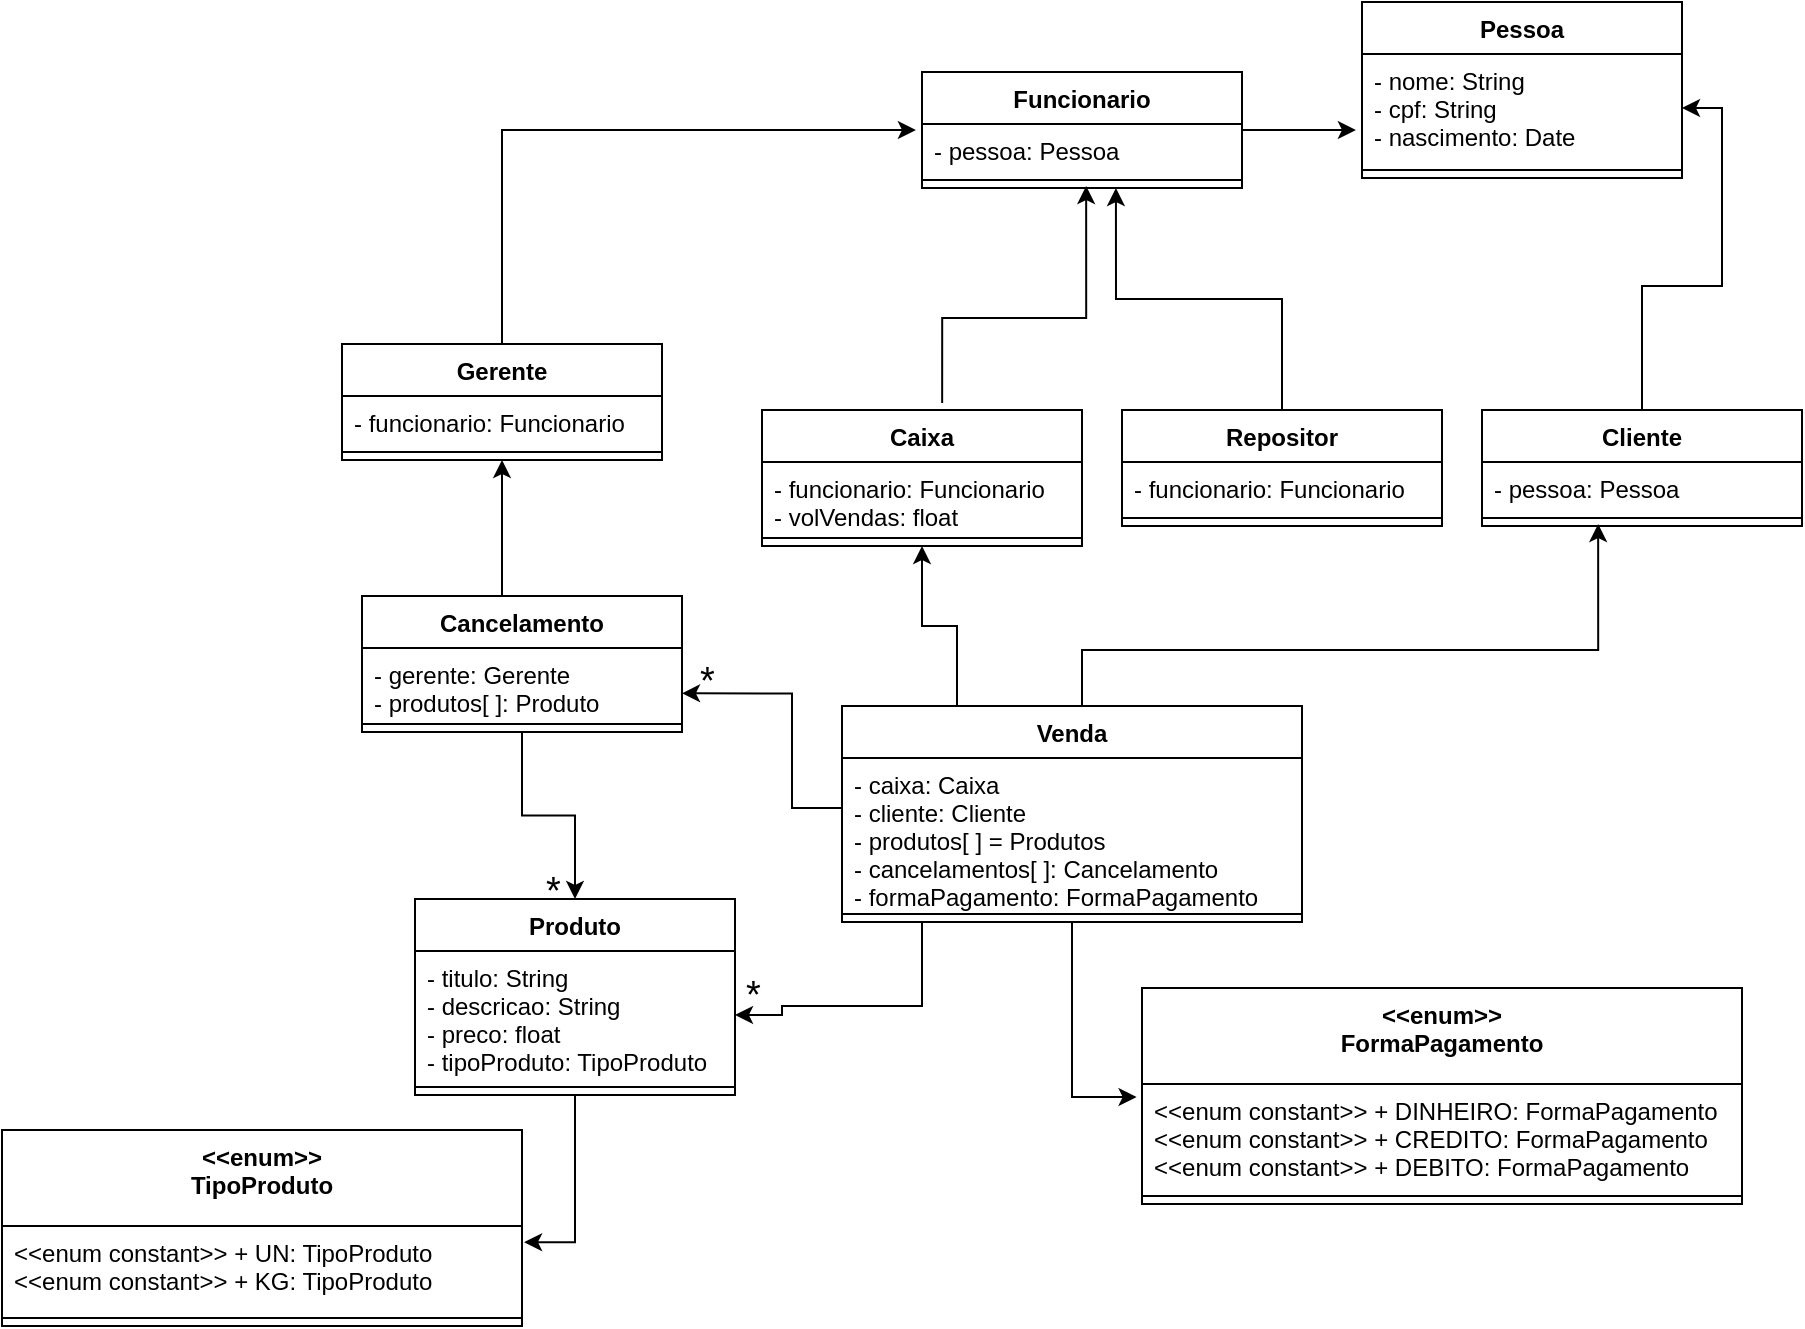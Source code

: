 <mxfile version="10.6.3" type="github"><diagram id="skOwQ8mccwfuW3g9opW-" name="questao_1"><mxGraphModel dx="988" dy="569" grid="1" gridSize="10" guides="1" tooltips="1" connect="1" arrows="1" fold="1" page="1" pageScale="1" pageWidth="827" pageHeight="1169" math="0" shadow="0"><root><mxCell id="0"/><mxCell id="1" parent="0"/><mxCell id="5dW0PdstuPD5LDPFEB0m-41" style="edgeStyle=orthogonalEdgeStyle;rounded=0;orthogonalLoop=1;jettySize=auto;html=1;entryX=0.513;entryY=0.875;entryDx=0;entryDy=0;entryPerimeter=0;exitX=0.563;exitY=-0.052;exitDx=0;exitDy=0;exitPerimeter=0;" parent="1" source="5dW0PdstuPD5LDPFEB0m-124" target="5dW0PdstuPD5LDPFEB0m-114" edge="1"><mxGeometry relative="1" as="geometry"><mxPoint x="940" y="334" as="sourcePoint"/><mxPoint x="1012" y="217" as="targetPoint"/><Array as="points"><mxPoint x="940" y="276"/><mxPoint x="1012" y="276"/></Array></mxGeometry></mxCell><mxCell id="5dW0PdstuPD5LDPFEB0m-46" style="edgeStyle=orthogonalEdgeStyle;rounded=0;orthogonalLoop=1;jettySize=auto;html=1;entryX=0.606;entryY=1;entryDx=0;entryDy=0;entryPerimeter=0;exitX=0.5;exitY=0;exitDx=0;exitDy=0;" parent="1" source="5dW0PdstuPD5LDPFEB0m-127" target="5dW0PdstuPD5LDPFEB0m-114" edge="1"><mxGeometry relative="1" as="geometry"><mxPoint x="1030" y="217" as="targetPoint"/><mxPoint x="1110" y="300" as="sourcePoint"/></mxGeometry></mxCell><mxCell id="5dW0PdstuPD5LDPFEB0m-80" style="edgeStyle=orthogonalEdgeStyle;rounded=0;orthogonalLoop=1;jettySize=auto;html=1;entryX=1;entryY=0.5;entryDx=0;entryDy=0;fontSize=12;exitX=0.5;exitY=0;exitDx=0;exitDy=0;" parent="1" source="5dW0PdstuPD5LDPFEB0m-130" target="5dW0PdstuPD5LDPFEB0m-76" edge="1"><mxGeometry relative="1" as="geometry"><mxPoint x="1290" y="280" as="sourcePoint"/></mxGeometry></mxCell><mxCell id="5dW0PdstuPD5LDPFEB0m-56" style="edgeStyle=orthogonalEdgeStyle;rounded=0;orthogonalLoop=1;jettySize=auto;html=1;entryX=0.363;entryY=0.875;entryDx=0;entryDy=0;entryPerimeter=0;exitX=0.5;exitY=0;exitDx=0;exitDy=0;" parent="1" source="5dW0PdstuPD5LDPFEB0m-144" target="5dW0PdstuPD5LDPFEB0m-132" edge="1"><mxGeometry relative="1" as="geometry"><mxPoint x="1010" y="442" as="sourcePoint"/><mxPoint x="1270" y="390" as="targetPoint"/><Array as="points"><mxPoint x="1010" y="470"/><mxPoint x="1010" y="442"/><mxPoint x="1268" y="442"/></Array></mxGeometry></mxCell><mxCell id="5dW0PdstuPD5LDPFEB0m-59" style="edgeStyle=orthogonalEdgeStyle;rounded=0;orthogonalLoop=1;jettySize=auto;html=1;entryX=1;entryY=0.5;entryDx=0;entryDy=0;exitX=0.25;exitY=1;exitDx=0;exitDy=0;" parent="1" source="5dW0PdstuPD5LDPFEB0m-144" target="5dW0PdstuPD5LDPFEB0m-141" edge="1"><mxGeometry relative="1" as="geometry"><mxPoint x="930" y="600" as="sourcePoint"/><mxPoint x="849.667" y="576.167" as="targetPoint"/><Array as="points"><mxPoint x="930" y="578"/><mxPoint x="930" y="620"/><mxPoint x="860" y="620"/><mxPoint x="860" y="625"/></Array></mxGeometry></mxCell><mxCell id="5dW0PdstuPD5LDPFEB0m-74" style="edgeStyle=orthogonalEdgeStyle;rounded=0;orthogonalLoop=1;jettySize=auto;html=1;fontSize=12;entryX=0.5;entryY=1;entryDx=0;entryDy=0;exitX=0.25;exitY=0;exitDx=0;exitDy=0;" parent="1" source="5dW0PdstuPD5LDPFEB0m-144" target="5dW0PdstuPD5LDPFEB0m-124" edge="1"><mxGeometry relative="1" as="geometry"><mxPoint x="980" y="447" as="sourcePoint"/><mxPoint x="981" y="390" as="targetPoint"/></mxGeometry></mxCell><mxCell id="5dW0PdstuPD5LDPFEB0m-91" style="edgeStyle=orthogonalEdgeStyle;rounded=0;orthogonalLoop=1;jettySize=auto;html=1;entryX=-0.009;entryY=0.125;entryDx=0;entryDy=0;entryPerimeter=0;fontSize=12;exitX=0.5;exitY=1;exitDx=0;exitDy=0;" parent="1" source="5dW0PdstuPD5LDPFEB0m-144" target="5dW0PdstuPD5LDPFEB0m-86" edge="1"><mxGeometry relative="1" as="geometry"><mxPoint x="980" y="630" as="sourcePoint"/></mxGeometry></mxCell><mxCell id="5dW0PdstuPD5LDPFEB0m-104" style="edgeStyle=orthogonalEdgeStyle;rounded=0;orthogonalLoop=1;jettySize=auto;html=1;entryX=1;entryY=0.667;entryDx=0;entryDy=0;fontSize=12;entryPerimeter=0;exitX=0;exitY=0.5;exitDx=0;exitDy=0;" parent="1" source="5dW0PdstuPD5LDPFEB0m-145" target="5dW0PdstuPD5LDPFEB0m-134" edge="1"><mxGeometry relative="1" as="geometry"><mxPoint x="865" y="521" as="sourcePoint"/><mxPoint x="829.667" y="463.667" as="targetPoint"/><Array as="points"><mxPoint x="890" y="521"/><mxPoint x="865" y="521"/><mxPoint x="865" y="464"/></Array></mxGeometry></mxCell><mxCell id="5dW0PdstuPD5LDPFEB0m-70" style="edgeStyle=orthogonalEdgeStyle;rounded=0;orthogonalLoop=1;jettySize=auto;html=1;entryX=1.004;entryY=0.192;entryDx=0;entryDy=0;entryPerimeter=0;fontSize=12;exitX=0.5;exitY=1;exitDx=0;exitDy=0;" parent="1" source="5dW0PdstuPD5LDPFEB0m-140" target="5dW0PdstuPD5LDPFEB0m-67" edge="1"><mxGeometry relative="1" as="geometry"><mxPoint x="770" y="680" as="sourcePoint"/></mxGeometry></mxCell><mxCell id="5dW0PdstuPD5LDPFEB0m-60" value="*" style="text;html=1;resizable=0;points=[];autosize=1;align=left;verticalAlign=top;spacingTop=-4;fontSize=19;" parent="1" vertex="1"><mxGeometry x="840" y="601" width="20" height="20" as="geometry"/></mxCell><mxCell id="5dW0PdstuPD5LDPFEB0m-66" value="&lt;&lt;enum&gt;&gt;&#10;TipoProduto&#10;" style="swimlane;fontStyle=1;align=center;verticalAlign=top;childLayout=stackLayout;horizontal=1;startSize=48;horizontalStack=0;resizeParent=1;resizeParentMax=0;resizeLast=0;collapsible=1;marginBottom=0;fontSize=12;" parent="1" vertex="1"><mxGeometry x="470" y="682" width="260" height="98" as="geometry"/></mxCell><mxCell id="5dW0PdstuPD5LDPFEB0m-67" value="&lt;&lt;enum constant&gt;&gt; + UN: TipoProduto&#10;&lt;&lt;enum constant&gt;&gt; + KG: TipoProduto&#10;&#10;" style="text;strokeColor=none;fillColor=none;align=left;verticalAlign=top;spacingLeft=4;spacingRight=4;overflow=hidden;rotatable=0;points=[[0,0.5],[1,0.5]];portConstraint=eastwest;" parent="5dW0PdstuPD5LDPFEB0m-66" vertex="1"><mxGeometry y="48" width="260" height="42" as="geometry"/></mxCell><mxCell id="5dW0PdstuPD5LDPFEB0m-68" value="" style="line;strokeWidth=1;fillColor=none;align=left;verticalAlign=middle;spacingTop=-1;spacingLeft=3;spacingRight=3;rotatable=0;labelPosition=right;points=[];portConstraint=eastwest;" parent="5dW0PdstuPD5LDPFEB0m-66" vertex="1"><mxGeometry y="90" width="260" height="8" as="geometry"/></mxCell><mxCell id="5dW0PdstuPD5LDPFEB0m-75" value="Pessoa" style="swimlane;fontStyle=1;align=center;verticalAlign=top;childLayout=stackLayout;horizontal=1;startSize=26;horizontalStack=0;resizeParent=1;resizeParentMax=0;resizeLast=0;collapsible=1;marginBottom=0;fontSize=12;" parent="1" vertex="1"><mxGeometry x="1150" y="118" width="160" height="88" as="geometry"/></mxCell><mxCell id="5dW0PdstuPD5LDPFEB0m-76" value="- nome: String&#10;- cpf: String&#10;- nascimento: Date" style="text;strokeColor=none;fillColor=none;align=left;verticalAlign=top;spacingLeft=4;spacingRight=4;overflow=hidden;rotatable=0;points=[[0,0.5],[1,0.5]];portConstraint=eastwest;" parent="5dW0PdstuPD5LDPFEB0m-75" vertex="1"><mxGeometry y="26" width="160" height="54" as="geometry"/></mxCell><mxCell id="5dW0PdstuPD5LDPFEB0m-77" value="" style="line;strokeWidth=1;fillColor=none;align=left;verticalAlign=middle;spacingTop=-1;spacingLeft=3;spacingRight=3;rotatable=0;labelPosition=right;points=[];portConstraint=eastwest;" parent="5dW0PdstuPD5LDPFEB0m-75" vertex="1"><mxGeometry y="80" width="160" height="8" as="geometry"/></mxCell><mxCell id="5dW0PdstuPD5LDPFEB0m-85" value="&lt;&lt;enum&gt;&gt;&#10;FormaPagamento&#10;" style="swimlane;fontStyle=1;align=center;verticalAlign=top;childLayout=stackLayout;horizontal=1;startSize=48;horizontalStack=0;resizeParent=1;resizeParentMax=0;resizeLast=0;collapsible=1;marginBottom=0;fontSize=12;" parent="1" vertex="1"><mxGeometry x="1040" y="611" width="300" height="108" as="geometry"><mxRectangle x="1040" y="611" width="190" height="48" as="alternateBounds"/></mxGeometry></mxCell><mxCell id="5dW0PdstuPD5LDPFEB0m-86" value="&lt;&lt;enum constant&gt;&gt; + DINHEIRO: FormaPagamento&#10;&lt;&lt;enum constant&gt;&gt; + CREDITO: FormaPagamento&#10;&lt;&lt;enum constant&gt;&gt; + DEBITO: FormaPagamento&#10;" style="text;strokeColor=none;fillColor=none;align=left;verticalAlign=top;spacingLeft=4;spacingRight=4;overflow=hidden;rotatable=0;points=[[0,0.5],[1,0.5]];portConstraint=eastwest;" parent="5dW0PdstuPD5LDPFEB0m-85" vertex="1"><mxGeometry y="48" width="300" height="52" as="geometry"/></mxCell><mxCell id="5dW0PdstuPD5LDPFEB0m-87" value="" style="line;strokeWidth=1;fillColor=none;align=left;verticalAlign=middle;spacingTop=-1;spacingLeft=3;spacingRight=3;rotatable=0;labelPosition=right;points=[];portConstraint=eastwest;" parent="5dW0PdstuPD5LDPFEB0m-85" vertex="1"><mxGeometry y="100" width="300" height="8" as="geometry"/></mxCell><mxCell id="5dW0PdstuPD5LDPFEB0m-95" value="*" style="text;html=1;resizable=0;points=[];autosize=1;align=left;verticalAlign=top;spacingTop=-4;fontSize=19;" parent="1" vertex="1"><mxGeometry x="740" y="549" width="20" height="20" as="geometry"/></mxCell><mxCell id="5dW0PdstuPD5LDPFEB0m-105" value="*" style="text;html=1;resizable=0;points=[];autosize=1;align=left;verticalAlign=top;spacingTop=-4;fontSize=19;" parent="1" vertex="1"><mxGeometry x="816.5" y="443.5" width="20" height="20" as="geometry"/></mxCell><mxCell id="5dW0PdstuPD5LDPFEB0m-115" style="edgeStyle=orthogonalEdgeStyle;rounded=0;orthogonalLoop=1;jettySize=auto;html=1;entryX=-0.019;entryY=0.704;entryDx=0;entryDy=0;entryPerimeter=0;fontSize=12;" parent="1" source="5dW0PdstuPD5LDPFEB0m-112" target="5dW0PdstuPD5LDPFEB0m-76" edge="1"><mxGeometry relative="1" as="geometry"/></mxCell><mxCell id="5dW0PdstuPD5LDPFEB0m-112" value="Funcionario" style="swimlane;fontStyle=1;align=center;verticalAlign=top;childLayout=stackLayout;horizontal=1;startSize=26;horizontalStack=0;resizeParent=1;resizeParentMax=0;resizeLast=0;collapsible=1;marginBottom=0;fontSize=12;" parent="1" vertex="1"><mxGeometry x="930" y="153" width="160" height="58" as="geometry"/></mxCell><mxCell id="5dW0PdstuPD5LDPFEB0m-113" value="- pessoa: Pessoa&#10;" style="text;strokeColor=none;fillColor=none;align=left;verticalAlign=top;spacingLeft=4;spacingRight=4;overflow=hidden;rotatable=0;points=[[0,0.5],[1,0.5]];portConstraint=eastwest;" parent="5dW0PdstuPD5LDPFEB0m-112" vertex="1"><mxGeometry y="26" width="160" height="24" as="geometry"/></mxCell><mxCell id="5dW0PdstuPD5LDPFEB0m-114" value="" style="line;strokeWidth=1;fillColor=none;align=left;verticalAlign=middle;spacingTop=-1;spacingLeft=3;spacingRight=3;rotatable=0;labelPosition=right;points=[];portConstraint=eastwest;" parent="5dW0PdstuPD5LDPFEB0m-112" vertex="1"><mxGeometry y="50" width="160" height="8" as="geometry"/></mxCell><mxCell id="5dW0PdstuPD5LDPFEB0m-123" style="edgeStyle=orthogonalEdgeStyle;rounded=0;orthogonalLoop=1;jettySize=auto;html=1;entryX=-0.019;entryY=0.125;entryDx=0;entryDy=0;entryPerimeter=0;fontSize=12;" parent="1" source="5dW0PdstuPD5LDPFEB0m-116" target="5dW0PdstuPD5LDPFEB0m-113" edge="1"><mxGeometry relative="1" as="geometry"/></mxCell><mxCell id="5dW0PdstuPD5LDPFEB0m-116" value="Gerente" style="swimlane;fontStyle=1;align=center;verticalAlign=top;childLayout=stackLayout;horizontal=1;startSize=26;horizontalStack=0;resizeParent=1;resizeParentMax=0;resizeLast=0;collapsible=1;marginBottom=0;fontSize=12;" parent="1" vertex="1"><mxGeometry x="640" y="289" width="160" height="58" as="geometry"/></mxCell><mxCell id="5dW0PdstuPD5LDPFEB0m-117" value="- funcionario: Funcionario&#10;" style="text;strokeColor=none;fillColor=none;align=left;verticalAlign=top;spacingLeft=4;spacingRight=4;overflow=hidden;rotatable=0;points=[[0,0.5],[1,0.5]];portConstraint=eastwest;" parent="5dW0PdstuPD5LDPFEB0m-116" vertex="1"><mxGeometry y="26" width="160" height="24" as="geometry"/></mxCell><mxCell id="5dW0PdstuPD5LDPFEB0m-118" value="" style="line;strokeWidth=1;fillColor=none;align=left;verticalAlign=middle;spacingTop=-1;spacingLeft=3;spacingRight=3;rotatable=0;labelPosition=right;points=[];portConstraint=eastwest;" parent="5dW0PdstuPD5LDPFEB0m-116" vertex="1"><mxGeometry y="50" width="160" height="8" as="geometry"/></mxCell><mxCell id="5dW0PdstuPD5LDPFEB0m-124" value="Caixa" style="swimlane;fontStyle=1;align=center;verticalAlign=top;childLayout=stackLayout;horizontal=1;startSize=26;horizontalStack=0;resizeParent=1;resizeParentMax=0;resizeLast=0;collapsible=1;marginBottom=0;fontSize=12;" parent="1" vertex="1"><mxGeometry x="850" y="322" width="160" height="68" as="geometry"/></mxCell><mxCell id="5dW0PdstuPD5LDPFEB0m-125" value="- funcionario: Funcionario&#10;- volVendas: float" style="text;strokeColor=none;fillColor=none;align=left;verticalAlign=top;spacingLeft=4;spacingRight=4;overflow=hidden;rotatable=0;points=[[0,0.5],[1,0.5]];portConstraint=eastwest;" parent="5dW0PdstuPD5LDPFEB0m-124" vertex="1"><mxGeometry y="26" width="160" height="34" as="geometry"/></mxCell><mxCell id="5dW0PdstuPD5LDPFEB0m-126" value="" style="line;strokeWidth=1;fillColor=none;align=left;verticalAlign=middle;spacingTop=-1;spacingLeft=3;spacingRight=3;rotatable=0;labelPosition=right;points=[];portConstraint=eastwest;" parent="5dW0PdstuPD5LDPFEB0m-124" vertex="1"><mxGeometry y="60" width="160" height="8" as="geometry"/></mxCell><mxCell id="5dW0PdstuPD5LDPFEB0m-127" value="Repositor" style="swimlane;fontStyle=1;align=center;verticalAlign=top;childLayout=stackLayout;horizontal=1;startSize=26;horizontalStack=0;resizeParent=1;resizeParentMax=0;resizeLast=0;collapsible=1;marginBottom=0;fontSize=12;" parent="1" vertex="1"><mxGeometry x="1030" y="322" width="160" height="58" as="geometry"><mxRectangle x="1030" y="322" width="80" height="26" as="alternateBounds"/></mxGeometry></mxCell><mxCell id="5dW0PdstuPD5LDPFEB0m-128" value="- funcionario: Funcionario&#10;" style="text;strokeColor=none;fillColor=none;align=left;verticalAlign=top;spacingLeft=4;spacingRight=4;overflow=hidden;rotatable=0;points=[[0,0.5],[1,0.5]];portConstraint=eastwest;" parent="5dW0PdstuPD5LDPFEB0m-127" vertex="1"><mxGeometry y="26" width="160" height="24" as="geometry"/></mxCell><mxCell id="5dW0PdstuPD5LDPFEB0m-129" value="" style="line;strokeWidth=1;fillColor=none;align=left;verticalAlign=middle;spacingTop=-1;spacingLeft=3;spacingRight=3;rotatable=0;labelPosition=right;points=[];portConstraint=eastwest;" parent="5dW0PdstuPD5LDPFEB0m-127" vertex="1"><mxGeometry y="50" width="160" height="8" as="geometry"/></mxCell><mxCell id="5dW0PdstuPD5LDPFEB0m-130" value="Cliente" style="swimlane;fontStyle=1;align=center;verticalAlign=top;childLayout=stackLayout;horizontal=1;startSize=26;horizontalStack=0;resizeParent=1;resizeParentMax=0;resizeLast=0;collapsible=1;marginBottom=0;fontSize=12;" parent="1" vertex="1"><mxGeometry x="1210" y="322" width="160" height="58" as="geometry"/></mxCell><mxCell id="5dW0PdstuPD5LDPFEB0m-131" value="- pessoa: Pessoa&#10;" style="text;strokeColor=none;fillColor=none;align=left;verticalAlign=top;spacingLeft=4;spacingRight=4;overflow=hidden;rotatable=0;points=[[0,0.5],[1,0.5]];portConstraint=eastwest;" parent="5dW0PdstuPD5LDPFEB0m-130" vertex="1"><mxGeometry y="26" width="160" height="24" as="geometry"/></mxCell><mxCell id="5dW0PdstuPD5LDPFEB0m-132" value="" style="line;strokeWidth=1;fillColor=none;align=left;verticalAlign=middle;spacingTop=-1;spacingLeft=3;spacingRight=3;rotatable=0;labelPosition=right;points=[];portConstraint=eastwest;" parent="5dW0PdstuPD5LDPFEB0m-130" vertex="1"><mxGeometry y="50" width="160" height="8" as="geometry"/></mxCell><mxCell id="5dW0PdstuPD5LDPFEB0m-136" style="edgeStyle=orthogonalEdgeStyle;rounded=0;orthogonalLoop=1;jettySize=auto;html=1;entryX=0.5;entryY=0;entryDx=0;entryDy=0;fontSize=12;" parent="1" source="5dW0PdstuPD5LDPFEB0m-133" target="5dW0PdstuPD5LDPFEB0m-140" edge="1"><mxGeometry relative="1" as="geometry"><mxPoint x="729.667" y="558.667" as="targetPoint"/></mxGeometry></mxCell><mxCell id="5dW0PdstuPD5LDPFEB0m-137" style="edgeStyle=orthogonalEdgeStyle;rounded=0;orthogonalLoop=1;jettySize=auto;html=1;fontSize=12;entryX=0.5;entryY=1;entryDx=0;entryDy=0;" parent="1" source="5dW0PdstuPD5LDPFEB0m-133" target="5dW0PdstuPD5LDPFEB0m-116" edge="1"><mxGeometry relative="1" as="geometry"><mxPoint x="730.0" y="360" as="targetPoint"/><Array as="points"><mxPoint x="720" y="400"/><mxPoint x="720" y="400"/></Array></mxGeometry></mxCell><mxCell id="5dW0PdstuPD5LDPFEB0m-133" value="Cancelamento" style="swimlane;fontStyle=1;align=center;verticalAlign=top;childLayout=stackLayout;horizontal=1;startSize=26;horizontalStack=0;resizeParent=1;resizeParentMax=0;resizeLast=0;collapsible=1;marginBottom=0;fontSize=12;" parent="1" vertex="1"><mxGeometry x="650" y="415" width="160" height="68" as="geometry"/></mxCell><mxCell id="5dW0PdstuPD5LDPFEB0m-134" value="- gerente: Gerente&#10;- produtos[ ]: Produto" style="text;strokeColor=none;fillColor=none;align=left;verticalAlign=top;spacingLeft=4;spacingRight=4;overflow=hidden;rotatable=0;points=[[0,0.5],[1,0.5]];portConstraint=eastwest;" parent="5dW0PdstuPD5LDPFEB0m-133" vertex="1"><mxGeometry y="26" width="160" height="34" as="geometry"/></mxCell><mxCell id="5dW0PdstuPD5LDPFEB0m-135" value="" style="line;strokeWidth=1;fillColor=none;align=left;verticalAlign=middle;spacingTop=-1;spacingLeft=3;spacingRight=3;rotatable=0;labelPosition=right;points=[];portConstraint=eastwest;" parent="5dW0PdstuPD5LDPFEB0m-133" vertex="1"><mxGeometry y="60" width="160" height="8" as="geometry"/></mxCell><mxCell id="5dW0PdstuPD5LDPFEB0m-140" value="Produto" style="swimlane;fontStyle=1;align=center;verticalAlign=top;childLayout=stackLayout;horizontal=1;startSize=26;horizontalStack=0;resizeParent=1;resizeParentMax=0;resizeLast=0;collapsible=1;marginBottom=0;fontSize=12;" parent="1" vertex="1"><mxGeometry x="676.5" y="566.5" width="160" height="98" as="geometry"/></mxCell><mxCell id="5dW0PdstuPD5LDPFEB0m-141" value="- titulo: String&#10;- descricao: String&#10;- preco: float&#10;- tipoProduto: TipoProduto" style="text;strokeColor=none;fillColor=none;align=left;verticalAlign=top;spacingLeft=4;spacingRight=4;overflow=hidden;rotatable=0;points=[[0,0.5],[1,0.5]];portConstraint=eastwest;" parent="5dW0PdstuPD5LDPFEB0m-140" vertex="1"><mxGeometry y="26" width="160" height="64" as="geometry"/></mxCell><mxCell id="5dW0PdstuPD5LDPFEB0m-142" value="" style="line;strokeWidth=1;fillColor=none;align=left;verticalAlign=middle;spacingTop=-1;spacingLeft=3;spacingRight=3;rotatable=0;labelPosition=right;points=[];portConstraint=eastwest;" parent="5dW0PdstuPD5LDPFEB0m-140" vertex="1"><mxGeometry y="90" width="160" height="8" as="geometry"/></mxCell><mxCell id="5dW0PdstuPD5LDPFEB0m-144" value="Venda" style="swimlane;fontStyle=1;align=center;verticalAlign=top;childLayout=stackLayout;horizontal=1;startSize=26;horizontalStack=0;resizeParent=1;resizeParentMax=0;resizeLast=0;collapsible=1;marginBottom=0;fontSize=12;" parent="1" vertex="1"><mxGeometry x="890" y="470" width="230" height="108" as="geometry"/></mxCell><mxCell id="5dW0PdstuPD5LDPFEB0m-145" value="- caixa: Caixa&#10;- cliente: Cliente&#10;- produtos[ ] = Produtos&#10;- cancelamentos[ ]: Cancelamento&#10;- formaPagamento: FormaPagamento&#10;" style="text;strokeColor=none;fillColor=none;align=left;verticalAlign=top;spacingLeft=4;spacingRight=4;overflow=hidden;rotatable=0;points=[[0,0.5],[1,0.5]];portConstraint=eastwest;" parent="5dW0PdstuPD5LDPFEB0m-144" vertex="1"><mxGeometry y="26" width="230" height="74" as="geometry"/></mxCell><mxCell id="5dW0PdstuPD5LDPFEB0m-146" value="" style="line;strokeWidth=1;fillColor=none;align=left;verticalAlign=middle;spacingTop=-1;spacingLeft=3;spacingRight=3;rotatable=0;labelPosition=right;points=[];portConstraint=eastwest;" parent="5dW0PdstuPD5LDPFEB0m-144" vertex="1"><mxGeometry y="100" width="230" height="8" as="geometry"/></mxCell></root></mxGraphModel></diagram></mxfile>